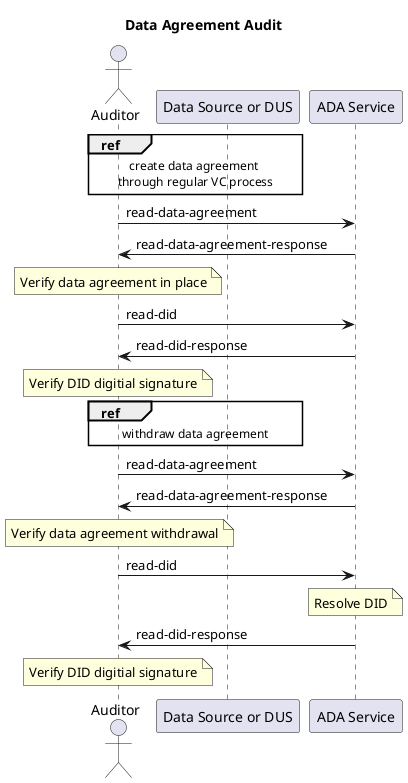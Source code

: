 @startuml

title Data Agreement Audit

actor Auditor
participant "Data Source or DUS"
participant "ADA Service"

ref over Auditor, "Data Source or DUS": create data agreement \nthrough regular VC process

"Auditor" -> "ADA Service": read-data-agreement
"Auditor" <- "ADA Service": read-data-agreement-response

note over Auditor: Verify data agreement in place

"Auditor" -> "ADA Service": read-did
"Auditor" <- "ADA Service": read-did-response

note over Auditor: Verify DID digitial signature

ref over Auditor, "Data Source or DUS": withdraw data agreement

"Auditor" -> "ADA Service": read-data-agreement
"Auditor" <- "ADA Service": read-data-agreement-response

note over Auditor: Verify data agreement withdrawal

"Auditor" -> "ADA Service": read-did
note over "ADA Service": Resolve DID
"Auditor" <- "ADA Service": read-did-response

note over Auditor: Verify DID digitial signature

@enduml